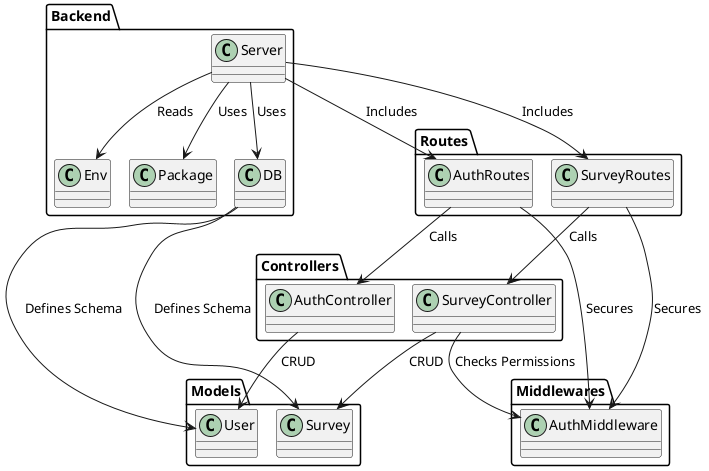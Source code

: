 @startuml
!define RECTANGLE class
!pragma layout smetana

' Componentes principales
package "Backend" {
  RECTANGLE Server
  RECTANGLE DB
  RECTANGLE Env
  RECTANGLE Package
}

' Modelos
package "Models" {
  RECTANGLE User
  RECTANGLE Survey
}

' Controladores
package "Controllers" {
  RECTANGLE AuthController
  RECTANGLE SurveyController
}

' Middlewares
package "Middlewares" {
  RECTANGLE AuthMiddleware
}

' Rutas
package "Routes" {
  RECTANGLE AuthRoutes
  RECTANGLE SurveyRoutes
}

' Base de Datos y Modelos
DB --> User : Defines Schema
DB --> Survey : Defines Schema

' Relaciones
Server --> DB : Uses
Server --> Env : Reads
Server --> Package : Uses

' Rutas
Server --> AuthRoutes : Includes
Server --> SurveyRoutes : Includes

AuthRoutes --> AuthController : Calls
SurveyRoutes --> SurveyController : Calls

' Controladores y Modelos
AuthController --> User : CRUD
SurveyController --> Survey : CRUD
SurveyController --> AuthMiddleware : Checks Permissions

' Seguridad
AuthRoutes --> AuthMiddleware : Secures
SurveyRoutes --> AuthMiddleware : Secures

@enduml
